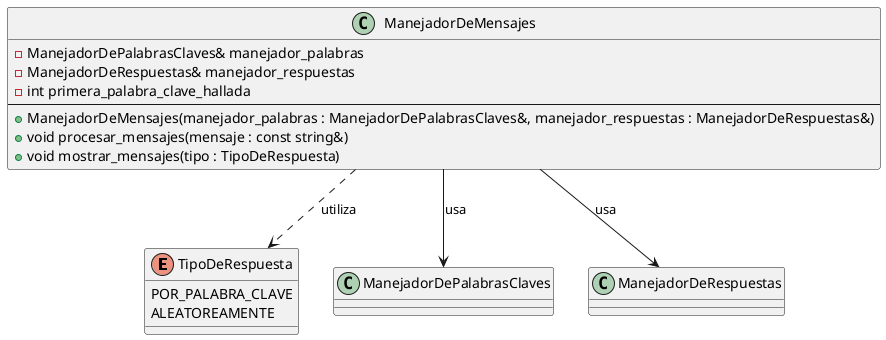 @startuml
'https://plantuml.com/class-diagram

enum TipoDeRespuesta {
    POR_PALABRA_CLAVE
    ALEATOREAMENTE
}

class ManejadorDeMensajes {
    - ManejadorDePalabrasClaves& manejador_palabras
    - ManejadorDeRespuestas& manejador_respuestas
    - int primera_palabra_clave_hallada
    ---
    + ManejadorDeMensajes(manejador_palabras : ManejadorDePalabrasClaves&, manejador_respuestas : ManejadorDeRespuestas&)
    + void procesar_mensajes(mensaje : const string&)
    + void mostrar_mensajes(tipo : TipoDeRespuesta)
}

class ManejadorDePalabrasClaves
class ManejadorDeRespuestas

' Relaciones
ManejadorDeMensajes --> ManejadorDePalabrasClaves : "usa"
ManejadorDeMensajes --> ManejadorDeRespuestas : "usa"
ManejadorDeMensajes ..> TipoDeRespuesta : "utiliza"

@enduml